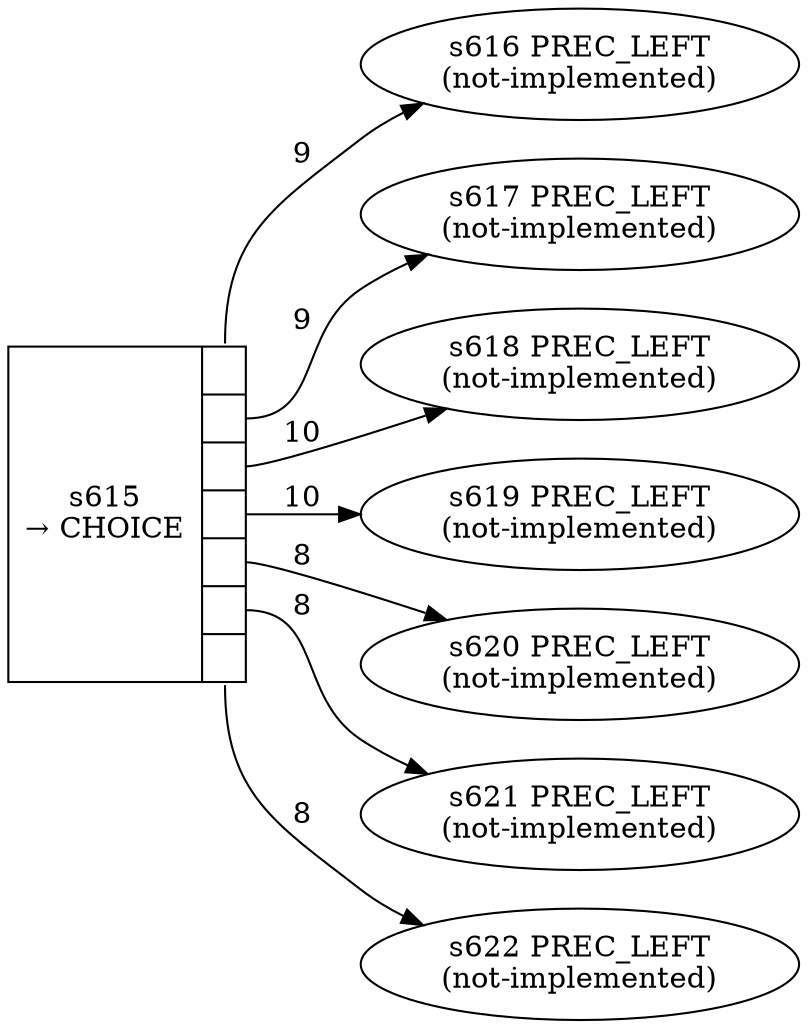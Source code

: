 
  digraph unary_expression {
  
    rankdir=LR;
  
    s615 [label="{s615\n&rarr; CHOICE|{<p0>|<p1>|<p2>|<p3>|<p4>|<p5>|<p6>}}", shape=record, fixedsize=false, peripheries=1];
  s616 [label="s616 PREC_LEFT\n(not-implemented)"];
  s615:p0 -> s616 [label="9"];
  s617 [label="s617 PREC_LEFT\n(not-implemented)"];
  s615:p1 -> s617 [label="9"];
  s618 [label="s618 PREC_LEFT\n(not-implemented)"];
  s615:p2 -> s618 [label="10"];
  s619 [label="s619 PREC_LEFT\n(not-implemented)"];
  s615:p3 -> s619 [label="10"];
  s620 [label="s620 PREC_LEFT\n(not-implemented)"];
  s615:p4 -> s620 [label="8"];
  s621 [label="s621 PREC_LEFT\n(not-implemented)"];
  s615:p5 -> s621 [label="8"];
  s622 [label="s622 PREC_LEFT\n(not-implemented)"];
  s615:p6 -> s622 [label="8"];
  
  }
  